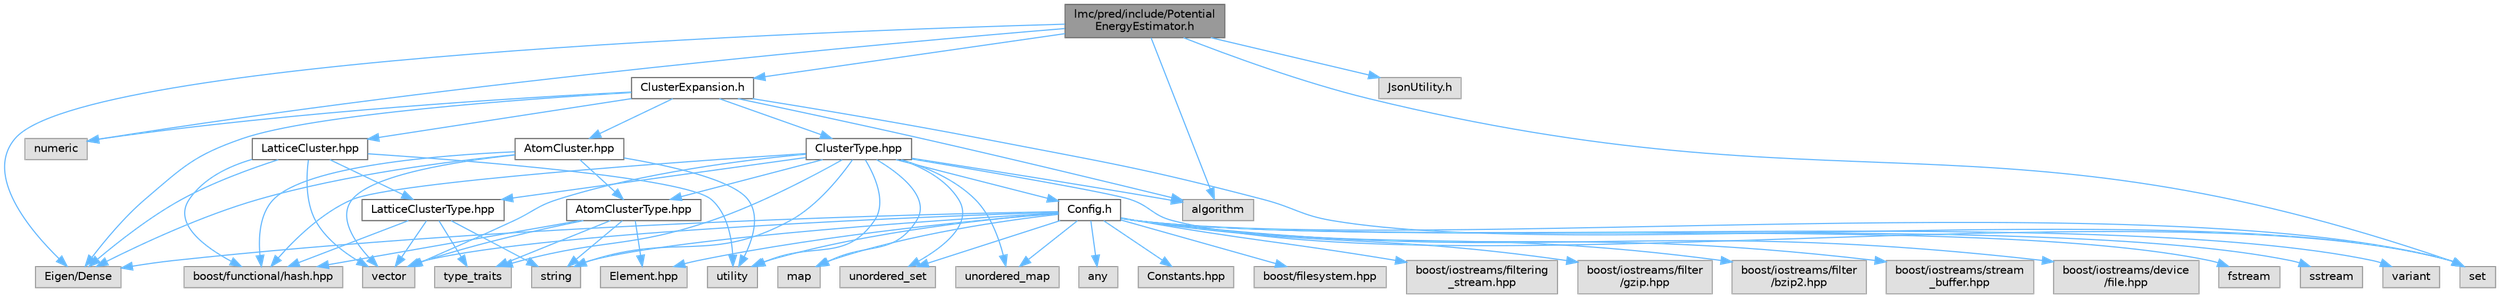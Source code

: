 digraph "lmc/pred/include/PotentialEnergyEstimator.h"
{
 // LATEX_PDF_SIZE
  bgcolor="transparent";
  edge [fontname=Helvetica,fontsize=10,labelfontname=Helvetica,labelfontsize=10];
  node [fontname=Helvetica,fontsize=10,shape=box,height=0.2,width=0.4];
  Node1 [id="Node000001",label="lmc/pred/include/Potential\lEnergyEstimator.h",height=0.2,width=0.4,color="gray40", fillcolor="grey60", style="filled", fontcolor="black",tooltip="File for the PotentialEnergyEstimator class definition."];
  Node1 -> Node2 [id="edge66_Node000001_Node000002",color="steelblue1",style="solid",tooltip=" "];
  Node2 [id="Node000002",label="set",height=0.2,width=0.4,color="grey60", fillcolor="#E0E0E0", style="filled",tooltip=" "];
  Node1 -> Node3 [id="edge67_Node000001_Node000003",color="steelblue1",style="solid",tooltip=" "];
  Node3 [id="Node000003",label="numeric",height=0.2,width=0.4,color="grey60", fillcolor="#E0E0E0", style="filled",tooltip=" "];
  Node1 -> Node4 [id="edge68_Node000001_Node000004",color="steelblue1",style="solid",tooltip=" "];
  Node4 [id="Node000004",label="algorithm",height=0.2,width=0.4,color="grey60", fillcolor="#E0E0E0", style="filled",tooltip=" "];
  Node1 -> Node5 [id="edge69_Node000001_Node000005",color="steelblue1",style="solid",tooltip=" "];
  Node5 [id="Node000005",label="Eigen/Dense",height=0.2,width=0.4,color="grey60", fillcolor="#E0E0E0", style="filled",tooltip=" "];
  Node1 -> Node6 [id="edge70_Node000001_Node000006",color="steelblue1",style="solid",tooltip=" "];
  Node6 [id="Node000006",label="ClusterExpansion.h",height=0.2,width=0.4,color="grey40", fillcolor="white", style="filled",URL="$ClusterExpansion_8h.html",tooltip="File for functions of ClusterExpansion methods."];
  Node6 -> Node2 [id="edge71_Node000006_Node000002",color="steelblue1",style="solid",tooltip=" "];
  Node6 -> Node3 [id="edge72_Node000006_Node000003",color="steelblue1",style="solid",tooltip=" "];
  Node6 -> Node4 [id="edge73_Node000006_Node000004",color="steelblue1",style="solid",tooltip=" "];
  Node6 -> Node5 [id="edge74_Node000006_Node000005",color="steelblue1",style="solid",tooltip=" "];
  Node6 -> Node7 [id="edge75_Node000006_Node000007",color="steelblue1",style="solid",tooltip=" "];
  Node7 [id="Node000007",label="LatticeCluster.hpp",height=0.2,width=0.4,color="grey40", fillcolor="white", style="filled",URL="$LatticeCluster_8hpp_source.html",tooltip=" "];
  Node7 -> Node8 [id="edge76_Node000007_Node000008",color="steelblue1",style="solid",tooltip=" "];
  Node8 [id="Node000008",label="utility",height=0.2,width=0.4,color="grey60", fillcolor="#E0E0E0", style="filled",tooltip=" "];
  Node7 -> Node9 [id="edge77_Node000007_Node000009",color="steelblue1",style="solid",tooltip=" "];
  Node9 [id="Node000009",label="vector",height=0.2,width=0.4,color="grey60", fillcolor="#E0E0E0", style="filled",tooltip=" "];
  Node7 -> Node10 [id="edge78_Node000007_Node000010",color="steelblue1",style="solid",tooltip=" "];
  Node10 [id="Node000010",label="boost/functional/hash.hpp",height=0.2,width=0.4,color="grey60", fillcolor="#E0E0E0", style="filled",tooltip=" "];
  Node7 -> Node5 [id="edge79_Node000007_Node000005",color="steelblue1",style="solid",tooltip=" "];
  Node7 -> Node11 [id="edge80_Node000007_Node000011",color="steelblue1",style="solid",tooltip=" "];
  Node11 [id="Node000011",label="LatticeClusterType.hpp",height=0.2,width=0.4,color="grey40", fillcolor="white", style="filled",URL="$LatticeClusterType_8hpp_source.html",tooltip=" "];
  Node11 -> Node12 [id="edge81_Node000011_Node000012",color="steelblue1",style="solid",tooltip=" "];
  Node12 [id="Node000012",label="string",height=0.2,width=0.4,color="grey60", fillcolor="#E0E0E0", style="filled",tooltip=" "];
  Node11 -> Node9 [id="edge82_Node000011_Node000009",color="steelblue1",style="solid",tooltip=" "];
  Node11 -> Node13 [id="edge83_Node000011_Node000013",color="steelblue1",style="solid",tooltip=" "];
  Node13 [id="Node000013",label="type_traits",height=0.2,width=0.4,color="grey60", fillcolor="#E0E0E0", style="filled",tooltip=" "];
  Node11 -> Node10 [id="edge84_Node000011_Node000010",color="steelblue1",style="solid",tooltip=" "];
  Node6 -> Node14 [id="edge85_Node000006_Node000014",color="steelblue1",style="solid",tooltip=" "];
  Node14 [id="Node000014",label="AtomCluster.hpp",height=0.2,width=0.4,color="grey40", fillcolor="white", style="filled",URL="$AtomCluster_8hpp_source.html",tooltip=" "];
  Node14 -> Node8 [id="edge86_Node000014_Node000008",color="steelblue1",style="solid",tooltip=" "];
  Node14 -> Node9 [id="edge87_Node000014_Node000009",color="steelblue1",style="solid",tooltip=" "];
  Node14 -> Node10 [id="edge88_Node000014_Node000010",color="steelblue1",style="solid",tooltip=" "];
  Node14 -> Node5 [id="edge89_Node000014_Node000005",color="steelblue1",style="solid",tooltip=" "];
  Node14 -> Node15 [id="edge90_Node000014_Node000015",color="steelblue1",style="solid",tooltip=" "];
  Node15 [id="Node000015",label="AtomClusterType.hpp",height=0.2,width=0.4,color="grey40", fillcolor="white", style="filled",URL="$AtomClusterType_8hpp_source.html",tooltip=" "];
  Node15 -> Node12 [id="edge91_Node000015_Node000012",color="steelblue1",style="solid",tooltip=" "];
  Node15 -> Node9 [id="edge92_Node000015_Node000009",color="steelblue1",style="solid",tooltip=" "];
  Node15 -> Node13 [id="edge93_Node000015_Node000013",color="steelblue1",style="solid",tooltip=" "];
  Node15 -> Node10 [id="edge94_Node000015_Node000010",color="steelblue1",style="solid",tooltip=" "];
  Node15 -> Node16 [id="edge95_Node000015_Node000016",color="steelblue1",style="solid",tooltip=" "];
  Node16 [id="Node000016",label="Element.hpp",height=0.2,width=0.4,color="grey60", fillcolor="#E0E0E0", style="filled",tooltip=" "];
  Node6 -> Node17 [id="edge96_Node000006_Node000017",color="steelblue1",style="solid",tooltip=" "];
  Node17 [id="Node000017",label="ClusterType.hpp",height=0.2,width=0.4,color="grey40", fillcolor="white", style="filled",URL="$ClusterType_8hpp_source.html",tooltip=" "];
  Node17 -> Node8 [id="edge97_Node000017_Node000008",color="steelblue1",style="solid",tooltip=" "];
  Node17 -> Node12 [id="edge98_Node000017_Node000012",color="steelblue1",style="solid",tooltip=" "];
  Node17 -> Node9 [id="edge99_Node000017_Node000009",color="steelblue1",style="solid",tooltip=" "];
  Node17 -> Node18 [id="edge100_Node000017_Node000018",color="steelblue1",style="solid",tooltip=" "];
  Node18 [id="Node000018",label="map",height=0.2,width=0.4,color="grey60", fillcolor="#E0E0E0", style="filled",tooltip=" "];
  Node17 -> Node2 [id="edge101_Node000017_Node000002",color="steelblue1",style="solid",tooltip=" "];
  Node17 -> Node19 [id="edge102_Node000017_Node000019",color="steelblue1",style="solid",tooltip=" "];
  Node19 [id="Node000019",label="unordered_set",height=0.2,width=0.4,color="grey60", fillcolor="#E0E0E0", style="filled",tooltip=" "];
  Node17 -> Node20 [id="edge103_Node000017_Node000020",color="steelblue1",style="solid",tooltip=" "];
  Node20 [id="Node000020",label="unordered_map",height=0.2,width=0.4,color="grey60", fillcolor="#E0E0E0", style="filled",tooltip=" "];
  Node17 -> Node4 [id="edge104_Node000017_Node000004",color="steelblue1",style="solid",tooltip=" "];
  Node17 -> Node13 [id="edge105_Node000017_Node000013",color="steelblue1",style="solid",tooltip=" "];
  Node17 -> Node10 [id="edge106_Node000017_Node000010",color="steelblue1",style="solid",tooltip=" "];
  Node17 -> Node21 [id="edge107_Node000017_Node000021",color="steelblue1",style="solid",tooltip=" "];
  Node21 [id="Node000021",label="Config.h",height=0.2,width=0.4,color="grey40", fillcolor="white", style="filled",URL="$Config_8h.html",tooltip="File for the Config class definition."];
  Node21 -> Node12 [id="edge108_Node000021_Node000012",color="steelblue1",style="solid",tooltip=" "];
  Node21 -> Node22 [id="edge109_Node000021_Node000022",color="steelblue1",style="solid",tooltip=" "];
  Node22 [id="Node000022",label="fstream",height=0.2,width=0.4,color="grey60", fillcolor="#E0E0E0", style="filled",tooltip=" "];
  Node21 -> Node23 [id="edge110_Node000021_Node000023",color="steelblue1",style="solid",tooltip=" "];
  Node23 [id="Node000023",label="sstream",height=0.2,width=0.4,color="grey60", fillcolor="#E0E0E0", style="filled",tooltip=" "];
  Node21 -> Node9 [id="edge111_Node000021_Node000009",color="steelblue1",style="solid",tooltip=" "];
  Node21 -> Node2 [id="edge112_Node000021_Node000002",color="steelblue1",style="solid",tooltip=" "];
  Node21 -> Node19 [id="edge113_Node000021_Node000019",color="steelblue1",style="solid",tooltip=" "];
  Node21 -> Node18 [id="edge114_Node000021_Node000018",color="steelblue1",style="solid",tooltip=" "];
  Node21 -> Node20 [id="edge115_Node000021_Node000020",color="steelblue1",style="solid",tooltip=" "];
  Node21 -> Node8 [id="edge116_Node000021_Node000008",color="steelblue1",style="solid",tooltip=" "];
  Node21 -> Node24 [id="edge117_Node000021_Node000024",color="steelblue1",style="solid",tooltip=" "];
  Node24 [id="Node000024",label="variant",height=0.2,width=0.4,color="grey60", fillcolor="#E0E0E0", style="filled",tooltip=" "];
  Node21 -> Node25 [id="edge118_Node000021_Node000025",color="steelblue1",style="solid",tooltip=" "];
  Node25 [id="Node000025",label="any",height=0.2,width=0.4,color="grey60", fillcolor="#E0E0E0", style="filled",tooltip=" "];
  Node21 -> Node5 [id="edge119_Node000021_Node000005",color="steelblue1",style="solid",tooltip=" "];
  Node21 -> Node26 [id="edge120_Node000021_Node000026",color="steelblue1",style="solid",tooltip=" "];
  Node26 [id="Node000026",label="Constants.hpp",height=0.2,width=0.4,color="grey60", fillcolor="#E0E0E0", style="filled",tooltip=" "];
  Node21 -> Node16 [id="edge121_Node000021_Node000016",color="steelblue1",style="solid",tooltip=" "];
  Node21 -> Node27 [id="edge122_Node000021_Node000027",color="steelblue1",style="solid",tooltip=" "];
  Node27 [id="Node000027",label="boost/filesystem.hpp",height=0.2,width=0.4,color="grey60", fillcolor="#E0E0E0", style="filled",tooltip=" "];
  Node21 -> Node28 [id="edge123_Node000021_Node000028",color="steelblue1",style="solid",tooltip=" "];
  Node28 [id="Node000028",label="boost/iostreams/filtering\l_stream.hpp",height=0.2,width=0.4,color="grey60", fillcolor="#E0E0E0", style="filled",tooltip=" "];
  Node21 -> Node29 [id="edge124_Node000021_Node000029",color="steelblue1",style="solid",tooltip=" "];
  Node29 [id="Node000029",label="boost/iostreams/filter\l/gzip.hpp",height=0.2,width=0.4,color="grey60", fillcolor="#E0E0E0", style="filled",tooltip=" "];
  Node21 -> Node30 [id="edge125_Node000021_Node000030",color="steelblue1",style="solid",tooltip=" "];
  Node30 [id="Node000030",label="boost/iostreams/filter\l/bzip2.hpp",height=0.2,width=0.4,color="grey60", fillcolor="#E0E0E0", style="filled",tooltip=" "];
  Node21 -> Node31 [id="edge126_Node000021_Node000031",color="steelblue1",style="solid",tooltip=" "];
  Node31 [id="Node000031",label="boost/iostreams/stream\l_buffer.hpp",height=0.2,width=0.4,color="grey60", fillcolor="#E0E0E0", style="filled",tooltip=" "];
  Node21 -> Node32 [id="edge127_Node000021_Node000032",color="steelblue1",style="solid",tooltip=" "];
  Node32 [id="Node000032",label="boost/iostreams/device\l/file.hpp",height=0.2,width=0.4,color="grey60", fillcolor="#E0E0E0", style="filled",tooltip=" "];
  Node17 -> Node15 [id="edge128_Node000017_Node000015",color="steelblue1",style="solid",tooltip=" "];
  Node17 -> Node11 [id="edge129_Node000017_Node000011",color="steelblue1",style="solid",tooltip=" "];
  Node1 -> Node33 [id="edge130_Node000001_Node000033",color="steelblue1",style="solid",tooltip=" "];
  Node33 [id="Node000033",label="JsonUtility.h",height=0.2,width=0.4,color="grey60", fillcolor="#E0E0E0", style="filled",tooltip=" "];
}
